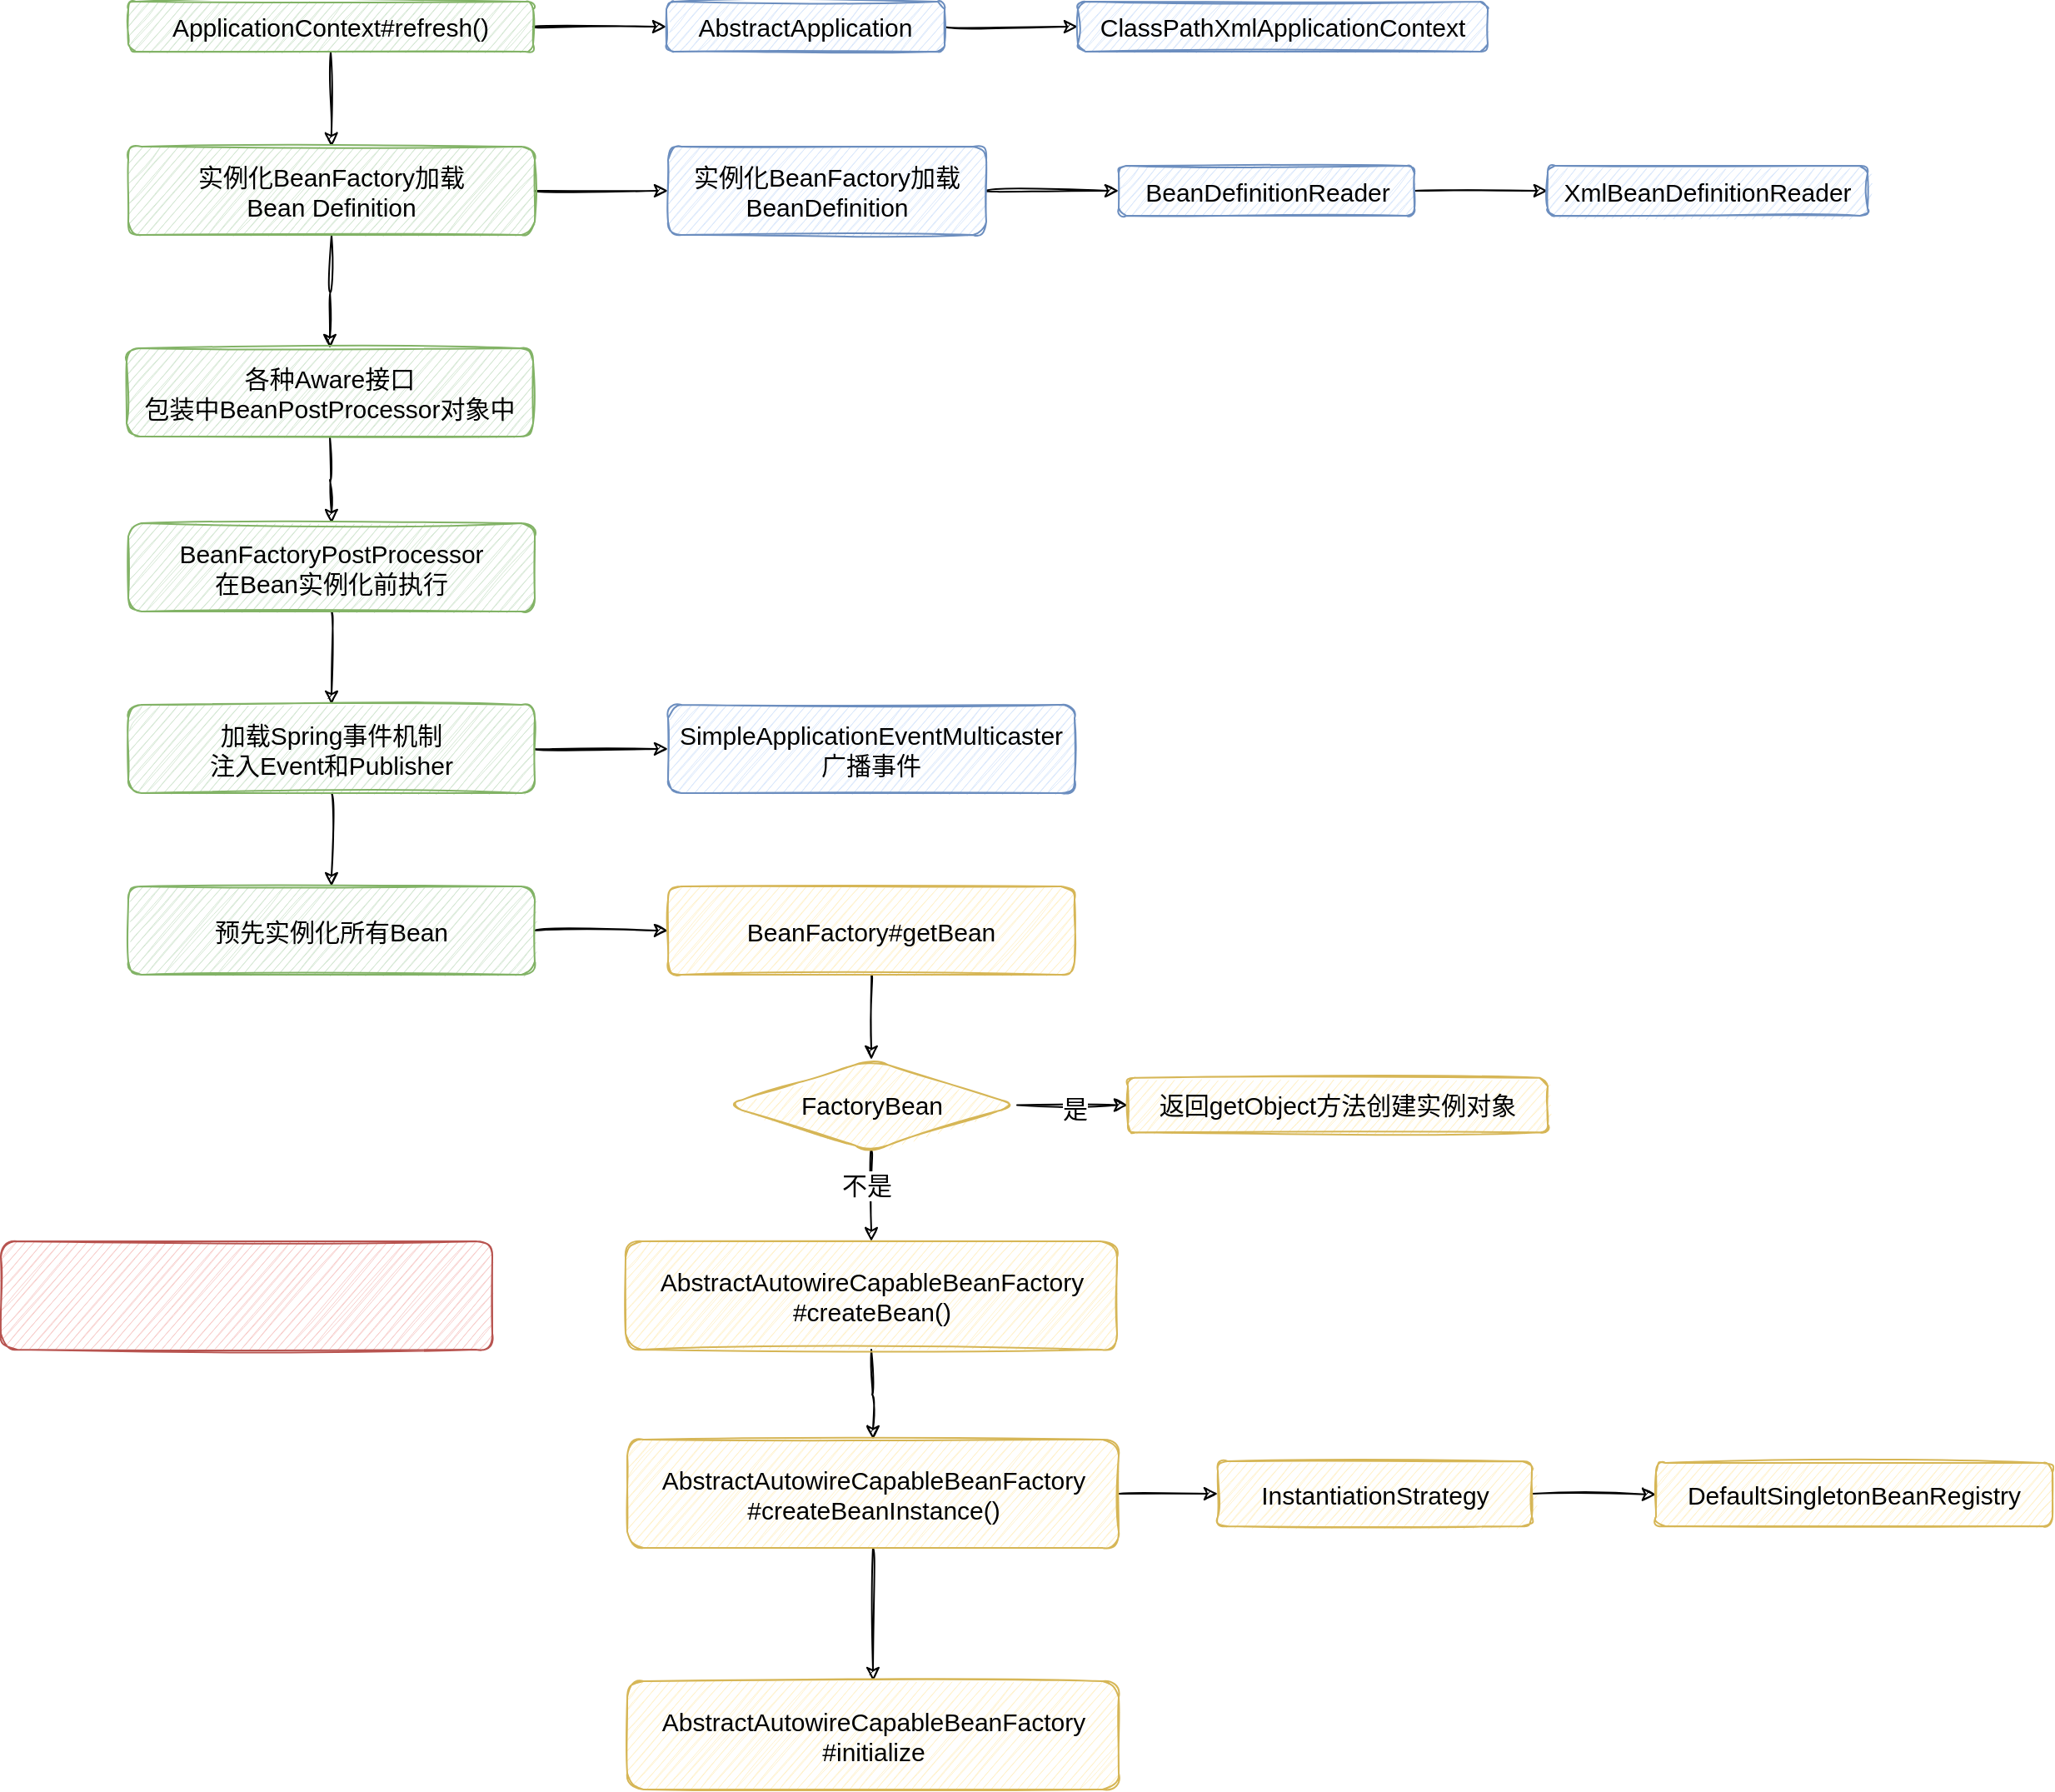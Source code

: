 <mxfile version="19.0.3" type="device"><diagram id="y96Yyv8q1Iv4X3SufYOP" name="Page-1"><mxGraphModel dx="1131" dy="1223" grid="0" gridSize="10" guides="1" tooltips="1" connect="1" arrows="1" fold="1" page="0" pageScale="1" pageWidth="850" pageHeight="1100" math="0" shadow="0"><root><mxCell id="0"/><mxCell id="1" parent="0"/><mxCell id="9tMGCZlwrXGyi4j_StyX-5" value="" style="edgeStyle=orthogonalEdgeStyle;curved=1;rounded=1;sketch=1;orthogonalLoop=1;jettySize=auto;html=1;fontSize=15;" edge="1" parent="1" source="2" target="9tMGCZlwrXGyi4j_StyX-4"><mxGeometry relative="1" as="geometry"/></mxCell><mxCell id="9tMGCZlwrXGyi4j_StyX-9" value="" style="edgeStyle=orthogonalEdgeStyle;curved=1;rounded=1;sketch=1;orthogonalLoop=1;jettySize=auto;html=1;fontSize=15;" edge="1" parent="1" source="2" target="9tMGCZlwrXGyi4j_StyX-8"><mxGeometry relative="1" as="geometry"/></mxCell><mxCell id="2" value="&lt;font style=&quot;font-size: 15px;&quot;&gt;ApplicationContext#refresh()&lt;/font&gt;" style="whiteSpace=wrap;html=1;fillColor=#d5e8d4;strokeColor=#82b366;sketch=1;rounded=1;" parent="1" vertex="1"><mxGeometry x="336" y="-73" width="243" height="30" as="geometry"/></mxCell><mxCell id="9tMGCZlwrXGyi4j_StyX-7" value="" style="edgeStyle=orthogonalEdgeStyle;curved=1;rounded=1;sketch=1;orthogonalLoop=1;jettySize=auto;html=1;fontSize=15;" edge="1" parent="1" source="9tMGCZlwrXGyi4j_StyX-4" target="9tMGCZlwrXGyi4j_StyX-6"><mxGeometry relative="1" as="geometry"/></mxCell><mxCell id="9tMGCZlwrXGyi4j_StyX-17" value="" style="edgeStyle=orthogonalEdgeStyle;curved=1;rounded=1;sketch=1;orthogonalLoop=1;jettySize=auto;html=1;fontSize=15;" edge="1" parent="1" source="9tMGCZlwrXGyi4j_StyX-4" target="9tMGCZlwrXGyi4j_StyX-16"><mxGeometry relative="1" as="geometry"/></mxCell><mxCell id="9tMGCZlwrXGyi4j_StyX-4" value="&lt;span style=&quot;font-size: 15px;&quot;&gt;实例化BeanFactory加载&lt;br&gt;Bean Definition&lt;/span&gt;" style="whiteSpace=wrap;html=1;fillColor=#d5e8d4;strokeColor=#82b366;sketch=1;rounded=1;" vertex="1" parent="1"><mxGeometry x="336" y="14" width="244" height="53" as="geometry"/></mxCell><mxCell id="9tMGCZlwrXGyi4j_StyX-13" value="" style="edgeStyle=orthogonalEdgeStyle;curved=1;rounded=1;sketch=1;orthogonalLoop=1;jettySize=auto;html=1;fontSize=15;" edge="1" parent="1" source="9tMGCZlwrXGyi4j_StyX-6" target="9tMGCZlwrXGyi4j_StyX-12"><mxGeometry relative="1" as="geometry"/></mxCell><mxCell id="9tMGCZlwrXGyi4j_StyX-6" value="&lt;span style=&quot;font-size: 15px;&quot;&gt;实例化BeanFactory加载&lt;br&gt;BeanDefinition&lt;/span&gt;" style="whiteSpace=wrap;html=1;fillColor=#dae8fc;strokeColor=#6c8ebf;sketch=1;rounded=1;" vertex="1" parent="1"><mxGeometry x="660" y="14" width="191" height="53" as="geometry"/></mxCell><mxCell id="9tMGCZlwrXGyi4j_StyX-11" value="" style="edgeStyle=orthogonalEdgeStyle;curved=1;rounded=1;sketch=1;orthogonalLoop=1;jettySize=auto;html=1;fontSize=15;" edge="1" parent="1" source="9tMGCZlwrXGyi4j_StyX-8" target="9tMGCZlwrXGyi4j_StyX-10"><mxGeometry relative="1" as="geometry"/></mxCell><mxCell id="9tMGCZlwrXGyi4j_StyX-8" value="&lt;font style=&quot;font-size: 15px;&quot;&gt;AbstractApplication&lt;/font&gt;" style="whiteSpace=wrap;html=1;fillColor=#dae8fc;strokeColor=#6c8ebf;sketch=1;rounded=1;" vertex="1" parent="1"><mxGeometry x="659" y="-73" width="167" height="30" as="geometry"/></mxCell><mxCell id="9tMGCZlwrXGyi4j_StyX-10" value="&lt;span style=&quot;font-size: 15px;&quot;&gt;ClassPathXmlApplicationContext&lt;/span&gt;" style="whiteSpace=wrap;html=1;fillColor=#dae8fc;strokeColor=#6c8ebf;sketch=1;rounded=1;" vertex="1" parent="1"><mxGeometry x="906" y="-73" width="246" height="30" as="geometry"/></mxCell><mxCell id="9tMGCZlwrXGyi4j_StyX-15" value="" style="edgeStyle=orthogonalEdgeStyle;curved=1;rounded=1;sketch=1;orthogonalLoop=1;jettySize=auto;html=1;fontSize=15;" edge="1" parent="1" source="9tMGCZlwrXGyi4j_StyX-12" target="9tMGCZlwrXGyi4j_StyX-14"><mxGeometry relative="1" as="geometry"/></mxCell><mxCell id="9tMGCZlwrXGyi4j_StyX-12" value="&lt;span style=&quot;font-size: 15px;&quot;&gt;BeanDefinitionReader&lt;/span&gt;" style="whiteSpace=wrap;html=1;fillColor=#dae8fc;strokeColor=#6c8ebf;sketch=1;rounded=1;" vertex="1" parent="1"><mxGeometry x="930.5" y="25.5" width="177.5" height="30" as="geometry"/></mxCell><mxCell id="9tMGCZlwrXGyi4j_StyX-14" value="&lt;span style=&quot;font-size: 15px;&quot;&gt;XmlBeanDefinitionReader&lt;/span&gt;" style="whiteSpace=wrap;html=1;fillColor=#dae8fc;strokeColor=#6c8ebf;sketch=1;rounded=1;" vertex="1" parent="1"><mxGeometry x="1188" y="25.5" width="192" height="30" as="geometry"/></mxCell><mxCell id="9tMGCZlwrXGyi4j_StyX-19" value="" style="edgeStyle=orthogonalEdgeStyle;curved=1;rounded=1;sketch=1;orthogonalLoop=1;jettySize=auto;html=1;fontSize=15;" edge="1" parent="1" source="9tMGCZlwrXGyi4j_StyX-16" target="9tMGCZlwrXGyi4j_StyX-18"><mxGeometry relative="1" as="geometry"/></mxCell><mxCell id="9tMGCZlwrXGyi4j_StyX-16" value="&lt;span style=&quot;font-size: 15px;&quot;&gt;各种Aware接口&lt;br&gt;包装中BeanPostProcessor对象中&lt;br&gt;&lt;/span&gt;" style="whiteSpace=wrap;html=1;fillColor=#d5e8d4;strokeColor=#82b366;sketch=1;rounded=1;" vertex="1" parent="1"><mxGeometry x="335" y="135" width="244" height="53" as="geometry"/></mxCell><mxCell id="9tMGCZlwrXGyi4j_StyX-21" value="" style="edgeStyle=orthogonalEdgeStyle;curved=1;rounded=1;sketch=1;orthogonalLoop=1;jettySize=auto;html=1;fontSize=15;" edge="1" parent="1" source="9tMGCZlwrXGyi4j_StyX-18" target="9tMGCZlwrXGyi4j_StyX-20"><mxGeometry relative="1" as="geometry"/></mxCell><mxCell id="9tMGCZlwrXGyi4j_StyX-18" value="&lt;span style=&quot;font-size: 15px;&quot;&gt;BeanFactoryPostProcessor&lt;br&gt;在Bean实例化前执行&lt;br&gt;&lt;/span&gt;" style="whiteSpace=wrap;html=1;fillColor=#d5e8d4;strokeColor=#82b366;sketch=1;rounded=1;" vertex="1" parent="1"><mxGeometry x="336" y="240" width="244" height="53" as="geometry"/></mxCell><mxCell id="9tMGCZlwrXGyi4j_StyX-23" value="" style="edgeStyle=orthogonalEdgeStyle;curved=1;rounded=1;sketch=1;orthogonalLoop=1;jettySize=auto;html=1;fontSize=15;" edge="1" parent="1" source="9tMGCZlwrXGyi4j_StyX-20" target="9tMGCZlwrXGyi4j_StyX-22"><mxGeometry relative="1" as="geometry"/></mxCell><mxCell id="9tMGCZlwrXGyi4j_StyX-25" value="" style="edgeStyle=orthogonalEdgeStyle;curved=1;rounded=1;sketch=1;orthogonalLoop=1;jettySize=auto;html=1;fontSize=15;" edge="1" parent="1" source="9tMGCZlwrXGyi4j_StyX-20" target="9tMGCZlwrXGyi4j_StyX-24"><mxGeometry relative="1" as="geometry"/></mxCell><mxCell id="9tMGCZlwrXGyi4j_StyX-20" value="&lt;span style=&quot;font-size: 15px;&quot;&gt;加载Spring事件机制&lt;br&gt;注入Event和Publisher&lt;br&gt;&lt;/span&gt;" style="whiteSpace=wrap;html=1;fillColor=#d5e8d4;strokeColor=#82b366;sketch=1;rounded=1;" vertex="1" parent="1"><mxGeometry x="336" y="349" width="244" height="53" as="geometry"/></mxCell><mxCell id="9tMGCZlwrXGyi4j_StyX-22" value="&lt;span style=&quot;font-size: 15px;&quot;&gt;SimpleApplicationEventMulticaster&lt;br&gt;广播事件&lt;br&gt;&lt;/span&gt;" style="whiteSpace=wrap;html=1;fillColor=#dae8fc;strokeColor=#6c8ebf;sketch=1;rounded=1;" vertex="1" parent="1"><mxGeometry x="660" y="349" width="244" height="53" as="geometry"/></mxCell><mxCell id="9tMGCZlwrXGyi4j_StyX-27" value="" style="edgeStyle=orthogonalEdgeStyle;curved=1;rounded=1;sketch=1;orthogonalLoop=1;jettySize=auto;html=1;fontSize=15;" edge="1" parent="1" source="9tMGCZlwrXGyi4j_StyX-24" target="9tMGCZlwrXGyi4j_StyX-26"><mxGeometry relative="1" as="geometry"/></mxCell><mxCell id="9tMGCZlwrXGyi4j_StyX-24" value="&lt;span style=&quot;font-size: 15px;&quot;&gt;预先实例化所有Bean&lt;br&gt;&lt;/span&gt;" style="whiteSpace=wrap;html=1;fillColor=#d5e8d4;strokeColor=#82b366;sketch=1;rounded=1;" vertex="1" parent="1"><mxGeometry x="336" y="458" width="244" height="53" as="geometry"/></mxCell><mxCell id="9tMGCZlwrXGyi4j_StyX-31" value="" style="edgeStyle=orthogonalEdgeStyle;curved=1;rounded=1;sketch=1;orthogonalLoop=1;jettySize=auto;html=1;fontSize=15;" edge="1" parent="1" source="9tMGCZlwrXGyi4j_StyX-26" target="9tMGCZlwrXGyi4j_StyX-30"><mxGeometry relative="1" as="geometry"/></mxCell><mxCell id="9tMGCZlwrXGyi4j_StyX-26" value="&lt;span style=&quot;font-size: 15px;&quot;&gt;BeanFactory#getBean&lt;br&gt;&lt;/span&gt;" style="whiteSpace=wrap;html=1;fillColor=#fff2cc;strokeColor=#d6b656;sketch=1;rounded=1;" vertex="1" parent="1"><mxGeometry x="660" y="458" width="244" height="53" as="geometry"/></mxCell><mxCell id="9tMGCZlwrXGyi4j_StyX-33" value="" style="edgeStyle=orthogonalEdgeStyle;curved=1;rounded=1;sketch=1;orthogonalLoop=1;jettySize=auto;html=1;fontSize=15;" edge="1" parent="1" source="9tMGCZlwrXGyi4j_StyX-30" target="9tMGCZlwrXGyi4j_StyX-32"><mxGeometry relative="1" as="geometry"/></mxCell><mxCell id="9tMGCZlwrXGyi4j_StyX-34" value="是" style="edgeLabel;html=1;align=center;verticalAlign=middle;resizable=0;points=[];fontSize=15;" vertex="1" connectable="0" parent="9tMGCZlwrXGyi4j_StyX-33"><mxGeometry x="0.025" y="-1" relative="1" as="geometry"><mxPoint as="offset"/></mxGeometry></mxCell><mxCell id="9tMGCZlwrXGyi4j_StyX-36" value="" style="edgeStyle=orthogonalEdgeStyle;curved=1;rounded=1;sketch=1;orthogonalLoop=1;jettySize=auto;html=1;fontSize=15;" edge="1" parent="1" source="9tMGCZlwrXGyi4j_StyX-30" target="9tMGCZlwrXGyi4j_StyX-35"><mxGeometry relative="1" as="geometry"/></mxCell><mxCell id="9tMGCZlwrXGyi4j_StyX-37" value="不是" style="edgeLabel;html=1;align=center;verticalAlign=middle;resizable=0;points=[];fontSize=15;" vertex="1" connectable="0" parent="9tMGCZlwrXGyi4j_StyX-36"><mxGeometry x="-0.262" y="-3" relative="1" as="geometry"><mxPoint as="offset"/></mxGeometry></mxCell><mxCell id="9tMGCZlwrXGyi4j_StyX-30" value="&lt;font style=&quot;font-size: 15px;&quot;&gt;FactoryBean&lt;/font&gt;" style="rhombus;whiteSpace=wrap;html=1;fillColor=#fff2cc;strokeColor=#d6b656;sketch=1;rounded=1;" vertex="1" parent="1"><mxGeometry x="694.5" y="562" width="175" height="54.5" as="geometry"/></mxCell><mxCell id="9tMGCZlwrXGyi4j_StyX-32" value="&lt;font style=&quot;font-size: 15px;&quot;&gt;返回getObject方法创建实例对象&lt;/font&gt;" style="whiteSpace=wrap;html=1;fillColor=#fff2cc;strokeColor=#d6b656;sketch=1;rounded=1;" vertex="1" parent="1"><mxGeometry x="936" y="572.88" width="252" height="32.75" as="geometry"/></mxCell><mxCell id="9tMGCZlwrXGyi4j_StyX-46" value="" style="edgeStyle=orthogonalEdgeStyle;curved=1;rounded=1;sketch=1;orthogonalLoop=1;jettySize=auto;html=1;fontSize=15;" edge="1" parent="1" source="9tMGCZlwrXGyi4j_StyX-35" target="9tMGCZlwrXGyi4j_StyX-45"><mxGeometry relative="1" as="geometry"/></mxCell><mxCell id="9tMGCZlwrXGyi4j_StyX-35" value="&lt;font style=&quot;font-size: 15px;&quot;&gt;AbstractAutowireCapableBeanFactory&lt;br&gt;#createBean()&lt;/font&gt;" style="whiteSpace=wrap;html=1;fillColor=#fff2cc;strokeColor=#d6b656;sketch=1;rounded=1;" vertex="1" parent="1"><mxGeometry x="634.5" y="671" width="295" height="65" as="geometry"/></mxCell><mxCell id="9tMGCZlwrXGyi4j_StyX-38" value="" style="whiteSpace=wrap;html=1;fillColor=#f8cecc;strokeColor=#b85450;sketch=1;rounded=1;" vertex="1" parent="1"><mxGeometry x="259.5" y="671" width="295" height="65" as="geometry"/></mxCell><mxCell id="9tMGCZlwrXGyi4j_StyX-44" value="" style="edgeStyle=orthogonalEdgeStyle;curved=1;rounded=1;sketch=1;orthogonalLoop=1;jettySize=auto;html=1;fontSize=15;" edge="1" parent="1" source="9tMGCZlwrXGyi4j_StyX-41" target="9tMGCZlwrXGyi4j_StyX-43"><mxGeometry relative="1" as="geometry"/></mxCell><mxCell id="9tMGCZlwrXGyi4j_StyX-41" value="&lt;span style=&quot;font-size: 15px;&quot;&gt;InstantiationStrategy&lt;/span&gt;" style="whiteSpace=wrap;html=1;fillColor=#fff2cc;strokeColor=#d6b656;sketch=1;rounded=1;" vertex="1" parent="1"><mxGeometry x="990" y="803" width="188.5" height="39" as="geometry"/></mxCell><mxCell id="9tMGCZlwrXGyi4j_StyX-43" value="&lt;span style=&quot;font-size: 15px;&quot;&gt;DefaultSingletonBeanRegistry&lt;/span&gt;" style="whiteSpace=wrap;html=1;fillColor=#fff2cc;strokeColor=#d6b656;sketch=1;rounded=1;" vertex="1" parent="1"><mxGeometry x="1253" y="804" width="238" height="38" as="geometry"/></mxCell><mxCell id="9tMGCZlwrXGyi4j_StyX-47" style="edgeStyle=orthogonalEdgeStyle;curved=1;rounded=1;sketch=1;orthogonalLoop=1;jettySize=auto;html=1;exitX=1;exitY=0.5;exitDx=0;exitDy=0;fontSize=15;" edge="1" parent="1" source="9tMGCZlwrXGyi4j_StyX-45" target="9tMGCZlwrXGyi4j_StyX-41"><mxGeometry relative="1" as="geometry"/></mxCell><mxCell id="9tMGCZlwrXGyi4j_StyX-49" value="" style="edgeStyle=orthogonalEdgeStyle;curved=1;rounded=1;sketch=1;orthogonalLoop=1;jettySize=auto;html=1;fontSize=15;" edge="1" parent="1" source="9tMGCZlwrXGyi4j_StyX-45" target="9tMGCZlwrXGyi4j_StyX-48"><mxGeometry relative="1" as="geometry"/></mxCell><mxCell id="9tMGCZlwrXGyi4j_StyX-45" value="&lt;font style=&quot;font-size: 15px;&quot;&gt;AbstractAutowireCapableBeanFactory&lt;br&gt;#createBeanInstance()&lt;/font&gt;" style="whiteSpace=wrap;html=1;fillColor=#fff2cc;strokeColor=#d6b656;sketch=1;rounded=1;" vertex="1" parent="1"><mxGeometry x="635.5" y="790" width="295" height="65" as="geometry"/></mxCell><mxCell id="9tMGCZlwrXGyi4j_StyX-48" value="&lt;font style=&quot;font-size: 15px;&quot;&gt;AbstractAutowireCapableBeanFactory&lt;br&gt;#initialize&lt;/font&gt;" style="whiteSpace=wrap;html=1;fillColor=#fff2cc;strokeColor=#d6b656;sketch=1;rounded=1;" vertex="1" parent="1"><mxGeometry x="635.5" y="935" width="295" height="65" as="geometry"/></mxCell></root></mxGraphModel></diagram></mxfile>